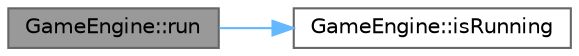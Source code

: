 digraph "GameEngine::run"
{
 // LATEX_PDF_SIZE
  bgcolor="transparent";
  edge [fontname=Helvetica,fontsize=10,labelfontname=Helvetica,labelfontsize=10];
  node [fontname=Helvetica,fontsize=10,shape=box,height=0.2,width=0.4];
  rankdir="LR";
  Node1 [id="Node000001",label="GameEngine::run",height=0.2,width=0.4,color="gray40", fillcolor="grey60", style="filled", fontcolor="black",tooltip="Main loop of the game."];
  Node1 -> Node2 [id="edge1_Node000001_Node000002",color="steelblue1",style="solid",tooltip=" "];
  Node2 [id="Node000002",label="GameEngine::isRunning",height=0.2,width=0.4,color="grey40", fillcolor="white", style="filled",URL="$class_game_engine.html#ac7fe66907626424cd391f7b4692ba68e",tooltip="returns a reference to the window"];
}
